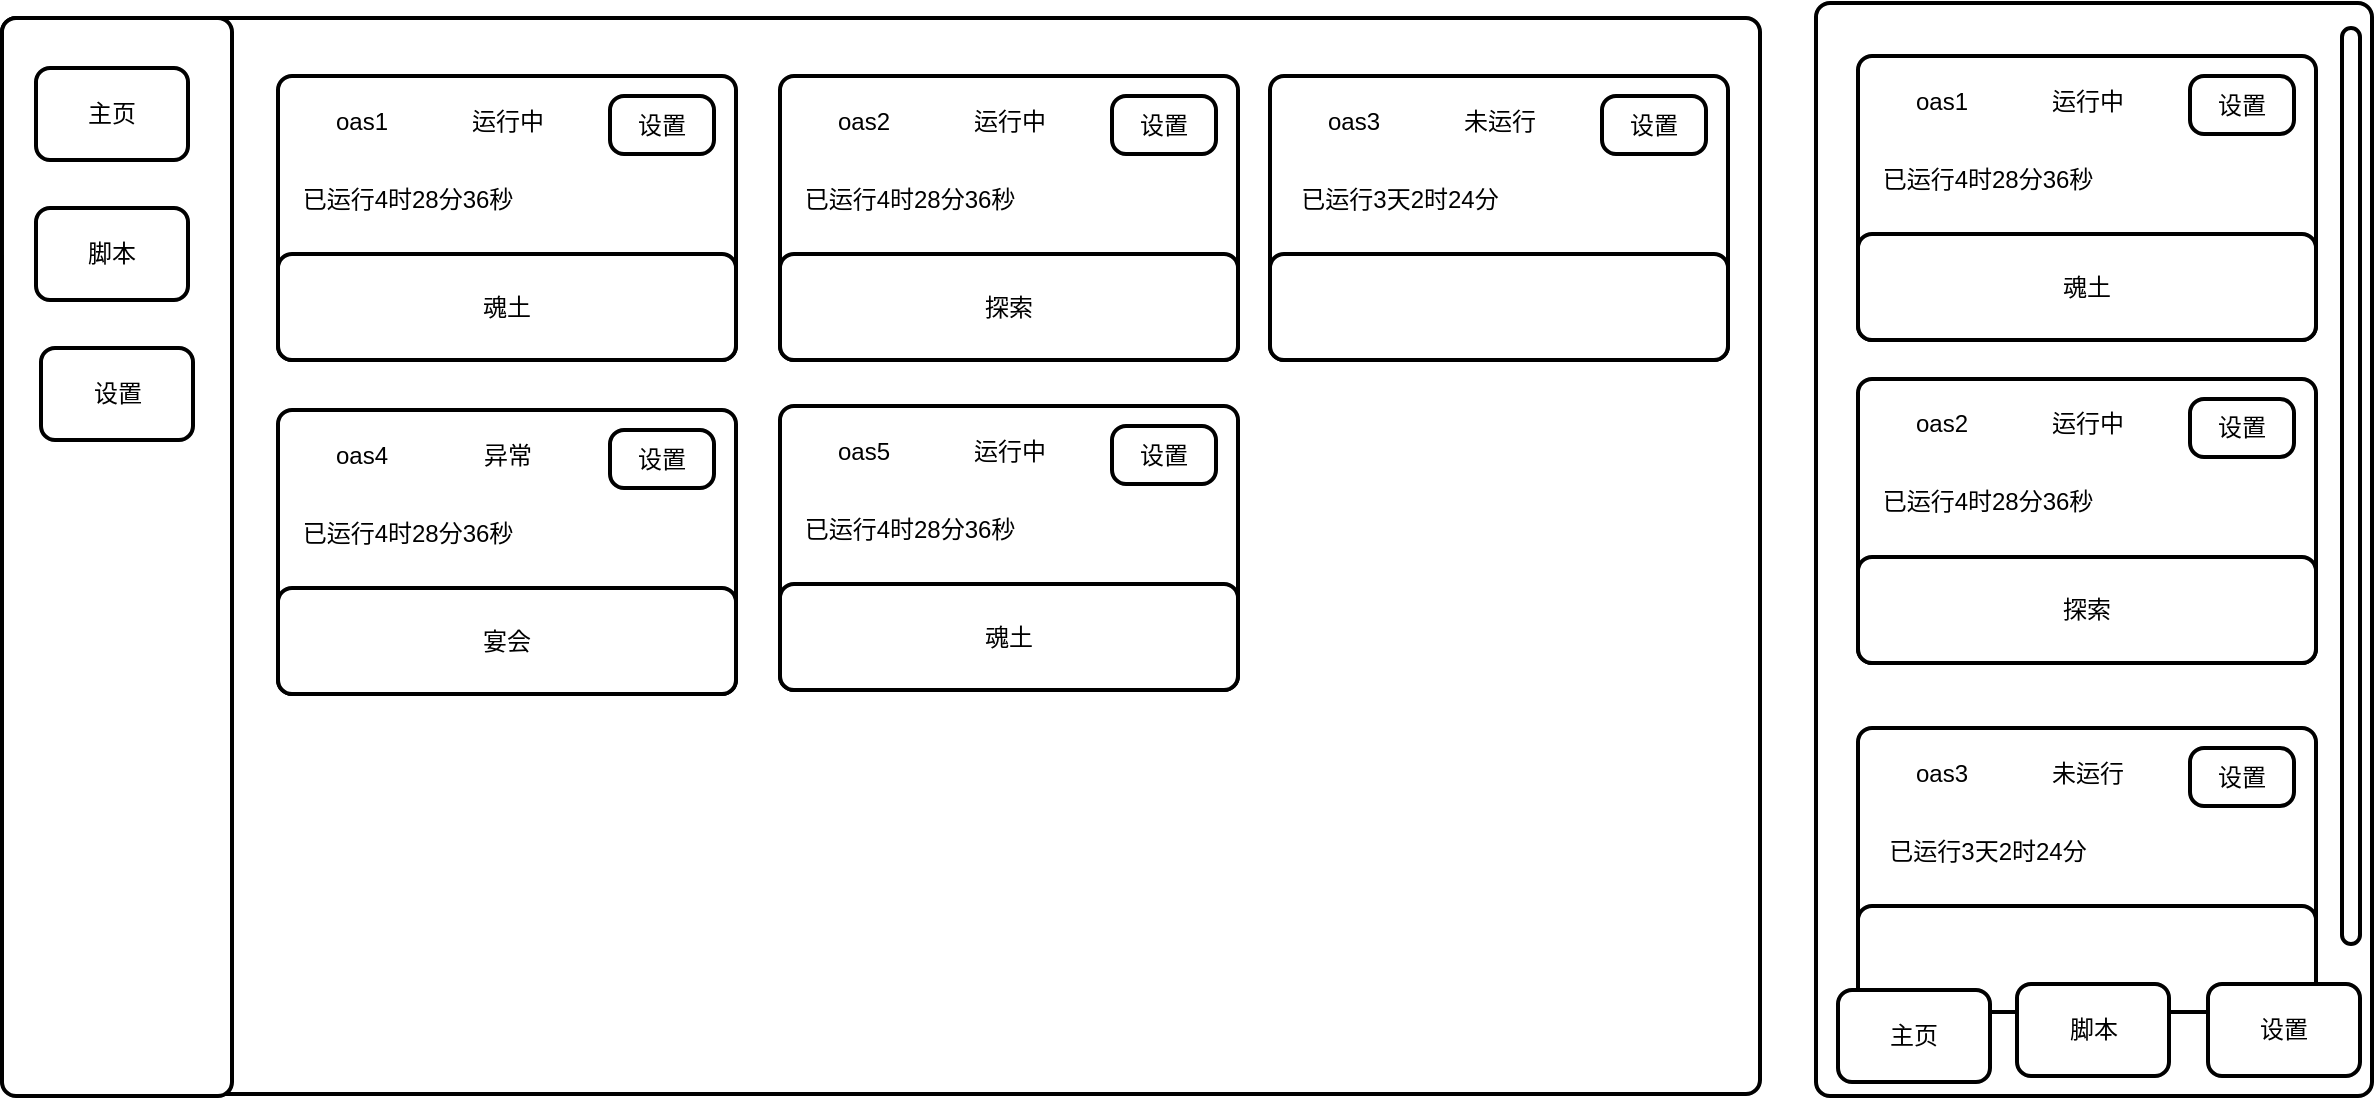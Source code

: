 <mxfile version="28.1.0">
  <diagram name="Page-1" id="KK1QUj_DOU8Sc8NNyH3E">
    <mxGraphModel dx="1546" dy="956" grid="0" gridSize="10" guides="1" tooltips="1" connect="1" arrows="1" fold="1" page="1" pageScale="1" pageWidth="1920" pageHeight="1200" math="0" shadow="0">
      <root>
        <mxCell id="0" />
        <mxCell id="1" parent="0" />
        <mxCell id="IZSlBB3E6kRMOvu6dQUG-1" value="" style="rounded=1;whiteSpace=wrap;html=1;absoluteArcSize=1;arcSize=14;strokeWidth=2;" vertex="1" parent="1">
          <mxGeometry x="69" y="77" width="879" height="538" as="geometry" />
        </mxCell>
        <mxCell id="IZSlBB3E6kRMOvu6dQUG-2" value="" style="rounded=1;whiteSpace=wrap;html=1;absoluteArcSize=1;arcSize=14;strokeWidth=2;" vertex="1" parent="1">
          <mxGeometry x="69" y="77" width="115" height="539" as="geometry" />
        </mxCell>
        <mxCell id="IZSlBB3E6kRMOvu6dQUG-3" value="主页" style="rounded=1;whiteSpace=wrap;html=1;absoluteArcSize=1;arcSize=14;strokeWidth=2;" vertex="1" parent="1">
          <mxGeometry x="86" y="102" width="76" height="46" as="geometry" />
        </mxCell>
        <mxCell id="IZSlBB3E6kRMOvu6dQUG-4" value="脚本" style="rounded=1;whiteSpace=wrap;html=1;absoluteArcSize=1;arcSize=14;strokeWidth=2;" vertex="1" parent="1">
          <mxGeometry x="86" y="172" width="76" height="46" as="geometry" />
        </mxCell>
        <mxCell id="IZSlBB3E6kRMOvu6dQUG-5" value="设置" style="rounded=1;whiteSpace=wrap;html=1;absoluteArcSize=1;arcSize=14;strokeWidth=2;" vertex="1" parent="1">
          <mxGeometry x="88.5" y="242" width="76" height="46" as="geometry" />
        </mxCell>
        <mxCell id="IZSlBB3E6kRMOvu6dQUG-6" value="" style="rounded=1;whiteSpace=wrap;html=1;absoluteArcSize=1;arcSize=14;strokeWidth=2;" vertex="1" parent="1">
          <mxGeometry x="207" y="106" width="229" height="142" as="geometry" />
        </mxCell>
        <mxCell id="IZSlBB3E6kRMOvu6dQUG-7" value="oas1" style="text;strokeColor=none;align=center;fillColor=none;html=1;verticalAlign=middle;whiteSpace=wrap;rounded=0;" vertex="1" parent="1">
          <mxGeometry x="214" y="109" width="70" height="39" as="geometry" />
        </mxCell>
        <mxCell id="IZSlBB3E6kRMOvu6dQUG-8" value="运行中" style="text;strokeColor=none;align=center;fillColor=none;html=1;verticalAlign=middle;whiteSpace=wrap;rounded=0;" vertex="1" parent="1">
          <mxGeometry x="286.5" y="109" width="70" height="39" as="geometry" />
        </mxCell>
        <mxCell id="IZSlBB3E6kRMOvu6dQUG-9" value="设置" style="rounded=1;whiteSpace=wrap;html=1;absoluteArcSize=1;arcSize=14;strokeWidth=2;" vertex="1" parent="1">
          <mxGeometry x="373" y="116" width="52" height="29" as="geometry" />
        </mxCell>
        <mxCell id="IZSlBB3E6kRMOvu6dQUG-10" value="魂土" style="rounded=1;whiteSpace=wrap;html=1;absoluteArcSize=1;arcSize=14;strokeWidth=2;" vertex="1" parent="1">
          <mxGeometry x="207" y="195" width="229" height="53" as="geometry" />
        </mxCell>
        <mxCell id="IZSlBB3E6kRMOvu6dQUG-11" value="已运行4时28分36秒" style="text;strokeColor=none;align=center;fillColor=none;html=1;verticalAlign=middle;whiteSpace=wrap;rounded=0;" vertex="1" parent="1">
          <mxGeometry x="214" y="148" width="116" height="39" as="geometry" />
        </mxCell>
        <mxCell id="IZSlBB3E6kRMOvu6dQUG-12" value="" style="rounded=1;whiteSpace=wrap;html=1;absoluteArcSize=1;arcSize=14;strokeWidth=2;" vertex="1" parent="1">
          <mxGeometry x="458" y="106" width="229" height="142" as="geometry" />
        </mxCell>
        <mxCell id="IZSlBB3E6kRMOvu6dQUG-13" value="oas2" style="text;strokeColor=none;align=center;fillColor=none;html=1;verticalAlign=middle;whiteSpace=wrap;rounded=0;" vertex="1" parent="1">
          <mxGeometry x="465" y="109" width="70" height="39" as="geometry" />
        </mxCell>
        <mxCell id="IZSlBB3E6kRMOvu6dQUG-14" value="运行中" style="text;strokeColor=none;align=center;fillColor=none;html=1;verticalAlign=middle;whiteSpace=wrap;rounded=0;" vertex="1" parent="1">
          <mxGeometry x="537.5" y="109" width="70" height="39" as="geometry" />
        </mxCell>
        <mxCell id="IZSlBB3E6kRMOvu6dQUG-15" value="设置" style="rounded=1;whiteSpace=wrap;html=1;absoluteArcSize=1;arcSize=14;strokeWidth=2;" vertex="1" parent="1">
          <mxGeometry x="624" y="116" width="52" height="29" as="geometry" />
        </mxCell>
        <mxCell id="IZSlBB3E6kRMOvu6dQUG-16" value="探索" style="rounded=1;whiteSpace=wrap;html=1;absoluteArcSize=1;arcSize=14;strokeWidth=2;" vertex="1" parent="1">
          <mxGeometry x="458" y="195" width="229" height="53" as="geometry" />
        </mxCell>
        <mxCell id="IZSlBB3E6kRMOvu6dQUG-17" value="已运行4时28分36秒" style="text;strokeColor=none;align=center;fillColor=none;html=1;verticalAlign=middle;whiteSpace=wrap;rounded=0;" vertex="1" parent="1">
          <mxGeometry x="465" y="148" width="116" height="39" as="geometry" />
        </mxCell>
        <mxCell id="IZSlBB3E6kRMOvu6dQUG-18" value="" style="rounded=1;whiteSpace=wrap;html=1;absoluteArcSize=1;arcSize=14;strokeWidth=2;" vertex="1" parent="1">
          <mxGeometry x="703" y="106" width="229" height="142" as="geometry" />
        </mxCell>
        <mxCell id="IZSlBB3E6kRMOvu6dQUG-19" value="oas3" style="text;strokeColor=none;align=center;fillColor=none;html=1;verticalAlign=middle;whiteSpace=wrap;rounded=0;" vertex="1" parent="1">
          <mxGeometry x="710" y="109" width="70" height="39" as="geometry" />
        </mxCell>
        <mxCell id="IZSlBB3E6kRMOvu6dQUG-20" value="未运行" style="text;strokeColor=none;align=center;fillColor=none;html=1;verticalAlign=middle;whiteSpace=wrap;rounded=0;" vertex="1" parent="1">
          <mxGeometry x="782.5" y="109" width="70" height="39" as="geometry" />
        </mxCell>
        <mxCell id="IZSlBB3E6kRMOvu6dQUG-21" value="设置" style="rounded=1;whiteSpace=wrap;html=1;absoluteArcSize=1;arcSize=14;strokeWidth=2;" vertex="1" parent="1">
          <mxGeometry x="869" y="116" width="52" height="29" as="geometry" />
        </mxCell>
        <mxCell id="IZSlBB3E6kRMOvu6dQUG-22" value="" style="rounded=1;whiteSpace=wrap;html=1;absoluteArcSize=1;arcSize=14;strokeWidth=2;" vertex="1" parent="1">
          <mxGeometry x="703" y="195" width="229" height="53" as="geometry" />
        </mxCell>
        <mxCell id="IZSlBB3E6kRMOvu6dQUG-23" value="已运行3天2时24分" style="text;strokeColor=none;align=center;fillColor=none;html=1;verticalAlign=middle;whiteSpace=wrap;rounded=0;" vertex="1" parent="1">
          <mxGeometry x="710" y="148" width="116" height="39" as="geometry" />
        </mxCell>
        <mxCell id="IZSlBB3E6kRMOvu6dQUG-24" value="" style="rounded=1;whiteSpace=wrap;html=1;absoluteArcSize=1;arcSize=14;strokeWidth=2;" vertex="1" parent="1">
          <mxGeometry x="207" y="273" width="229" height="142" as="geometry" />
        </mxCell>
        <mxCell id="IZSlBB3E6kRMOvu6dQUG-25" value="oas4" style="text;strokeColor=none;align=center;fillColor=none;html=1;verticalAlign=middle;whiteSpace=wrap;rounded=0;" vertex="1" parent="1">
          <mxGeometry x="214" y="276" width="70" height="39" as="geometry" />
        </mxCell>
        <mxCell id="IZSlBB3E6kRMOvu6dQUG-26" value="异常" style="text;strokeColor=none;align=center;fillColor=none;html=1;verticalAlign=middle;whiteSpace=wrap;rounded=0;" vertex="1" parent="1">
          <mxGeometry x="286.5" y="276" width="70" height="39" as="geometry" />
        </mxCell>
        <mxCell id="IZSlBB3E6kRMOvu6dQUG-27" value="设置" style="rounded=1;whiteSpace=wrap;html=1;absoluteArcSize=1;arcSize=14;strokeWidth=2;" vertex="1" parent="1">
          <mxGeometry x="373" y="283" width="52" height="29" as="geometry" />
        </mxCell>
        <mxCell id="IZSlBB3E6kRMOvu6dQUG-28" value="宴会" style="rounded=1;whiteSpace=wrap;html=1;absoluteArcSize=1;arcSize=14;strokeWidth=2;" vertex="1" parent="1">
          <mxGeometry x="207" y="362" width="229" height="53" as="geometry" />
        </mxCell>
        <mxCell id="IZSlBB3E6kRMOvu6dQUG-29" value="已运行4时28分36秒" style="text;strokeColor=none;align=center;fillColor=none;html=1;verticalAlign=middle;whiteSpace=wrap;rounded=0;" vertex="1" parent="1">
          <mxGeometry x="214" y="315" width="116" height="39" as="geometry" />
        </mxCell>
        <mxCell id="IZSlBB3E6kRMOvu6dQUG-30" value="" style="rounded=1;whiteSpace=wrap;html=1;absoluteArcSize=1;arcSize=14;strokeWidth=2;" vertex="1" parent="1">
          <mxGeometry x="458" y="271" width="229" height="142" as="geometry" />
        </mxCell>
        <mxCell id="IZSlBB3E6kRMOvu6dQUG-31" value="oas5" style="text;strokeColor=none;align=center;fillColor=none;html=1;verticalAlign=middle;whiteSpace=wrap;rounded=0;" vertex="1" parent="1">
          <mxGeometry x="465" y="274" width="70" height="39" as="geometry" />
        </mxCell>
        <mxCell id="IZSlBB3E6kRMOvu6dQUG-32" value="运行中" style="text;strokeColor=none;align=center;fillColor=none;html=1;verticalAlign=middle;whiteSpace=wrap;rounded=0;" vertex="1" parent="1">
          <mxGeometry x="537.5" y="274" width="70" height="39" as="geometry" />
        </mxCell>
        <mxCell id="IZSlBB3E6kRMOvu6dQUG-33" value="设置" style="rounded=1;whiteSpace=wrap;html=1;absoluteArcSize=1;arcSize=14;strokeWidth=2;" vertex="1" parent="1">
          <mxGeometry x="624" y="281" width="52" height="29" as="geometry" />
        </mxCell>
        <mxCell id="IZSlBB3E6kRMOvu6dQUG-34" value="魂土" style="rounded=1;whiteSpace=wrap;html=1;absoluteArcSize=1;arcSize=14;strokeWidth=2;" vertex="1" parent="1">
          <mxGeometry x="458" y="360" width="229" height="53" as="geometry" />
        </mxCell>
        <mxCell id="IZSlBB3E6kRMOvu6dQUG-35" value="已运行4时28分36秒" style="text;strokeColor=none;align=center;fillColor=none;html=1;verticalAlign=middle;whiteSpace=wrap;rounded=0;" vertex="1" parent="1">
          <mxGeometry x="465" y="313" width="116" height="39" as="geometry" />
        </mxCell>
        <mxCell id="IZSlBB3E6kRMOvu6dQUG-71" value="" style="rounded=1;whiteSpace=wrap;html=1;absoluteArcSize=1;arcSize=14;strokeWidth=2;" vertex="1" parent="1">
          <mxGeometry x="976" y="69.5" width="278" height="546.5" as="geometry" />
        </mxCell>
        <mxCell id="IZSlBB3E6kRMOvu6dQUG-76" value="" style="rounded=1;whiteSpace=wrap;html=1;absoluteArcSize=1;arcSize=14;strokeWidth=2;" vertex="1" parent="1">
          <mxGeometry x="997" y="96" width="229" height="142" as="geometry" />
        </mxCell>
        <mxCell id="IZSlBB3E6kRMOvu6dQUG-77" value="oas1" style="text;strokeColor=none;align=center;fillColor=none;html=1;verticalAlign=middle;whiteSpace=wrap;rounded=0;" vertex="1" parent="1">
          <mxGeometry x="1004" y="99" width="70" height="39" as="geometry" />
        </mxCell>
        <mxCell id="IZSlBB3E6kRMOvu6dQUG-78" value="运行中" style="text;strokeColor=none;align=center;fillColor=none;html=1;verticalAlign=middle;whiteSpace=wrap;rounded=0;" vertex="1" parent="1">
          <mxGeometry x="1076.5" y="99" width="70" height="39" as="geometry" />
        </mxCell>
        <mxCell id="IZSlBB3E6kRMOvu6dQUG-79" value="设置" style="rounded=1;whiteSpace=wrap;html=1;absoluteArcSize=1;arcSize=14;strokeWidth=2;" vertex="1" parent="1">
          <mxGeometry x="1163" y="106" width="52" height="29" as="geometry" />
        </mxCell>
        <mxCell id="IZSlBB3E6kRMOvu6dQUG-80" value="魂土" style="rounded=1;whiteSpace=wrap;html=1;absoluteArcSize=1;arcSize=14;strokeWidth=2;" vertex="1" parent="1">
          <mxGeometry x="997" y="185" width="229" height="53" as="geometry" />
        </mxCell>
        <mxCell id="IZSlBB3E6kRMOvu6dQUG-81" value="已运行4时28分36秒" style="text;strokeColor=none;align=center;fillColor=none;html=1;verticalAlign=middle;whiteSpace=wrap;rounded=0;" vertex="1" parent="1">
          <mxGeometry x="1004" y="138" width="116" height="39" as="geometry" />
        </mxCell>
        <mxCell id="IZSlBB3E6kRMOvu6dQUG-88" value="" style="rounded=1;whiteSpace=wrap;html=1;absoluteArcSize=1;arcSize=14;strokeWidth=2;" vertex="1" parent="1">
          <mxGeometry x="997" y="257.5" width="229" height="142" as="geometry" />
        </mxCell>
        <mxCell id="IZSlBB3E6kRMOvu6dQUG-89" value="oas2" style="text;strokeColor=none;align=center;fillColor=none;html=1;verticalAlign=middle;whiteSpace=wrap;rounded=0;" vertex="1" parent="1">
          <mxGeometry x="1004" y="260.5" width="70" height="39" as="geometry" />
        </mxCell>
        <mxCell id="IZSlBB3E6kRMOvu6dQUG-90" value="运行中" style="text;strokeColor=none;align=center;fillColor=none;html=1;verticalAlign=middle;whiteSpace=wrap;rounded=0;" vertex="1" parent="1">
          <mxGeometry x="1076.5" y="260.5" width="70" height="39" as="geometry" />
        </mxCell>
        <mxCell id="IZSlBB3E6kRMOvu6dQUG-91" value="设置" style="rounded=1;whiteSpace=wrap;html=1;absoluteArcSize=1;arcSize=14;strokeWidth=2;" vertex="1" parent="1">
          <mxGeometry x="1163" y="267.5" width="52" height="29" as="geometry" />
        </mxCell>
        <mxCell id="IZSlBB3E6kRMOvu6dQUG-92" value="探索" style="rounded=1;whiteSpace=wrap;html=1;absoluteArcSize=1;arcSize=14;strokeWidth=2;" vertex="1" parent="1">
          <mxGeometry x="997" y="346.5" width="229" height="53" as="geometry" />
        </mxCell>
        <mxCell id="IZSlBB3E6kRMOvu6dQUG-93" value="已运行4时28分36秒" style="text;strokeColor=none;align=center;fillColor=none;html=1;verticalAlign=middle;whiteSpace=wrap;rounded=0;" vertex="1" parent="1">
          <mxGeometry x="1004" y="299.5" width="116" height="39" as="geometry" />
        </mxCell>
        <mxCell id="IZSlBB3E6kRMOvu6dQUG-99" value="" style="rounded=1;whiteSpace=wrap;html=1;absoluteArcSize=1;arcSize=14;strokeWidth=2;" vertex="1" parent="1">
          <mxGeometry x="997" y="432" width="229" height="142" as="geometry" />
        </mxCell>
        <mxCell id="IZSlBB3E6kRMOvu6dQUG-100" value="oas3" style="text;strokeColor=none;align=center;fillColor=none;html=1;verticalAlign=middle;whiteSpace=wrap;rounded=0;" vertex="1" parent="1">
          <mxGeometry x="1004" y="435" width="70" height="39" as="geometry" />
        </mxCell>
        <mxCell id="IZSlBB3E6kRMOvu6dQUG-101" value="未运行" style="text;strokeColor=none;align=center;fillColor=none;html=1;verticalAlign=middle;whiteSpace=wrap;rounded=0;" vertex="1" parent="1">
          <mxGeometry x="1076.5" y="435" width="70" height="39" as="geometry" />
        </mxCell>
        <mxCell id="IZSlBB3E6kRMOvu6dQUG-102" value="设置" style="rounded=1;whiteSpace=wrap;html=1;absoluteArcSize=1;arcSize=14;strokeWidth=2;" vertex="1" parent="1">
          <mxGeometry x="1163" y="442" width="52" height="29" as="geometry" />
        </mxCell>
        <mxCell id="IZSlBB3E6kRMOvu6dQUG-103" value="" style="rounded=1;whiteSpace=wrap;html=1;absoluteArcSize=1;arcSize=14;strokeWidth=2;" vertex="1" parent="1">
          <mxGeometry x="997" y="521" width="229" height="53" as="geometry" />
        </mxCell>
        <mxCell id="IZSlBB3E6kRMOvu6dQUG-104" value="已运行3天2时24分" style="text;strokeColor=none;align=center;fillColor=none;html=1;verticalAlign=middle;whiteSpace=wrap;rounded=0;" vertex="1" parent="1">
          <mxGeometry x="1004" y="474" width="116" height="39" as="geometry" />
        </mxCell>
        <mxCell id="IZSlBB3E6kRMOvu6dQUG-72" value="主页" style="rounded=1;whiteSpace=wrap;html=1;absoluteArcSize=1;arcSize=14;strokeWidth=2;" vertex="1" parent="1">
          <mxGeometry x="987" y="563" width="76" height="46" as="geometry" />
        </mxCell>
        <mxCell id="IZSlBB3E6kRMOvu6dQUG-73" value="脚本" style="rounded=1;whiteSpace=wrap;html=1;absoluteArcSize=1;arcSize=14;strokeWidth=2;" vertex="1" parent="1">
          <mxGeometry x="1076.5" y="560" width="76" height="46" as="geometry" />
        </mxCell>
        <mxCell id="IZSlBB3E6kRMOvu6dQUG-75" value="设置" style="rounded=1;whiteSpace=wrap;html=1;absoluteArcSize=1;arcSize=14;strokeWidth=2;" vertex="1" parent="1">
          <mxGeometry x="1172" y="560" width="76" height="46" as="geometry" />
        </mxCell>
        <mxCell id="IZSlBB3E6kRMOvu6dQUG-105" value="" style="rounded=1;whiteSpace=wrap;html=1;absoluteArcSize=1;arcSize=14;strokeWidth=2;" vertex="1" parent="1">
          <mxGeometry x="1239" y="82" width="9" height="458" as="geometry" />
        </mxCell>
      </root>
    </mxGraphModel>
  </diagram>
</mxfile>
